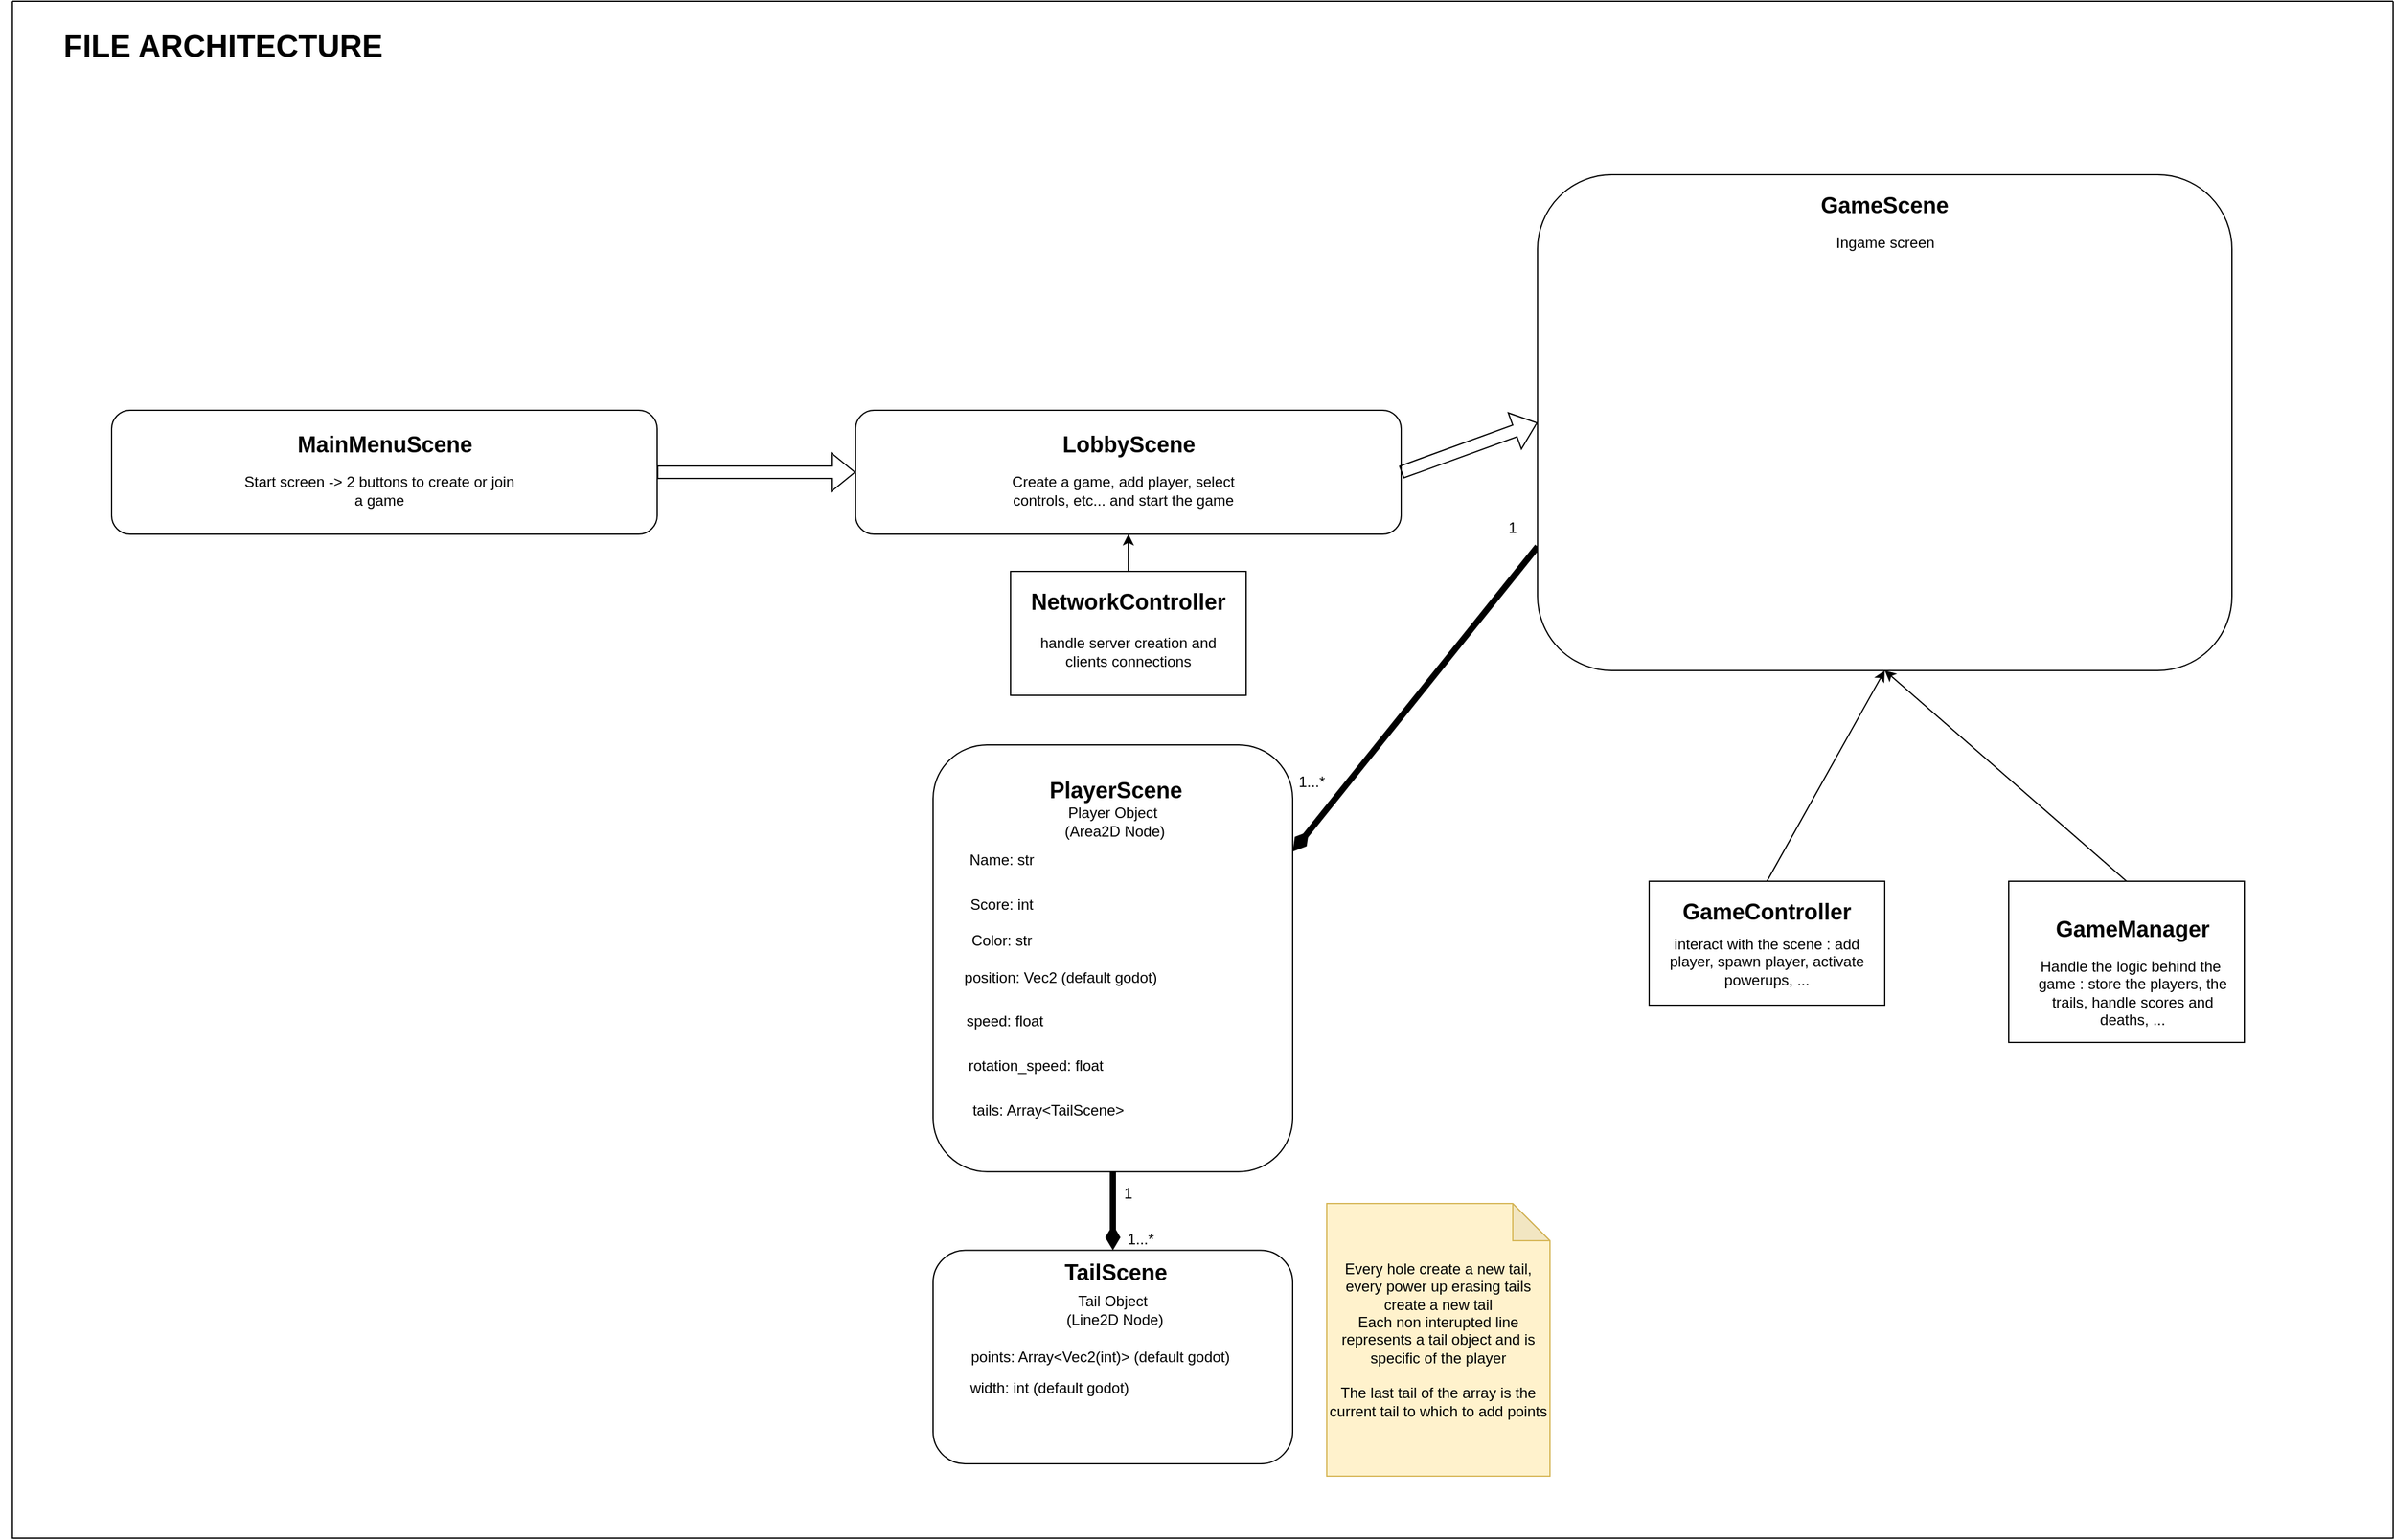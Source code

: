 <mxfile version="27.1.4">
  <diagram name="Page-1" id="W0ZjOATo9SViu1DskfWe">
    <mxGraphModel dx="3292" dy="3738" grid="1" gridSize="10" guides="1" tooltips="1" connect="1" arrows="1" fold="1" page="1" pageScale="1" pageWidth="827" pageHeight="1169" math="0" shadow="0">
      <root>
        <mxCell id="0" />
        <mxCell id="1" parent="0" />
        <mxCell id="_xd82hARN9g4SFfaPnhX-17" value="" style="group" vertex="1" connectable="0" parent="1">
          <mxGeometry x="570" y="-490" width="190" height="100" as="geometry" />
        </mxCell>
        <mxCell id="_xd82hARN9g4SFfaPnhX-26" value="" style="group" vertex="1" connectable="0" parent="_xd82hARN9g4SFfaPnhX-17">
          <mxGeometry width="190" height="100" as="geometry" />
        </mxCell>
        <mxCell id="_xd82hARN9g4SFfaPnhX-15" value="" style="rounded=0;whiteSpace=wrap;html=1;" vertex="1" parent="_xd82hARN9g4SFfaPnhX-26">
          <mxGeometry width="190" height="100" as="geometry" />
        </mxCell>
        <mxCell id="_xd82hARN9g4SFfaPnhX-16" value="&lt;div&gt;GameController&lt;/div&gt;" style="text;html=1;align=center;verticalAlign=middle;whiteSpace=wrap;rounded=0;fontStyle=1;fontSize=18;" vertex="1" parent="_xd82hARN9g4SFfaPnhX-26">
          <mxGeometry x="45" width="100" height="50" as="geometry" />
        </mxCell>
        <mxCell id="_xd82hARN9g4SFfaPnhX-27" value="&lt;div&gt;interact with the scene : add player, spawn player, activate powerups, ...&lt;/div&gt;" style="text;html=1;align=center;verticalAlign=middle;whiteSpace=wrap;rounded=0;" vertex="1" parent="_xd82hARN9g4SFfaPnhX-26">
          <mxGeometry x="10" y="50" width="170" height="30" as="geometry" />
        </mxCell>
        <mxCell id="_xd82hARN9g4SFfaPnhX-18" value="" style="group" vertex="1" connectable="0" parent="1">
          <mxGeometry x="860" y="-490" width="190" height="130" as="geometry" />
        </mxCell>
        <mxCell id="_xd82hARN9g4SFfaPnhX-19" value="" style="rounded=0;whiteSpace=wrap;html=1;" vertex="1" parent="_xd82hARN9g4SFfaPnhX-18">
          <mxGeometry width="190" height="130" as="geometry" />
        </mxCell>
        <mxCell id="_xd82hARN9g4SFfaPnhX-20" value="&lt;div&gt;GameManager&lt;/div&gt;" style="text;html=1;align=center;verticalAlign=middle;whiteSpace=wrap;rounded=0;fontStyle=1;fontSize=18;" vertex="1" parent="_xd82hARN9g4SFfaPnhX-18">
          <mxGeometry x="50" y="19.5" width="100" height="39" as="geometry" />
        </mxCell>
        <mxCell id="_xd82hARN9g4SFfaPnhX-28" value="&lt;div&gt;Handle the logic behind the&amp;nbsp;&lt;/div&gt;game : store the players, the trails, handle scores and deaths, ..." style="text;html=1;align=center;verticalAlign=middle;whiteSpace=wrap;rounded=0;" vertex="1" parent="_xd82hARN9g4SFfaPnhX-18">
          <mxGeometry x="15" y="70" width="170" height="39" as="geometry" />
        </mxCell>
        <mxCell id="_xd82hARN9g4SFfaPnhX-21" value="" style="endArrow=classic;html=1;rounded=0;entryX=0.5;entryY=1;entryDx=0;entryDy=0;exitX=0.5;exitY=0;exitDx=0;exitDy=0;" edge="1" parent="1" source="_xd82hARN9g4SFfaPnhX-15" target="_xd82hARN9g4SFfaPnhX-4">
          <mxGeometry width="50" height="50" relative="1" as="geometry">
            <mxPoint x="430" y="-360" as="sourcePoint" />
            <mxPoint x="480" y="-410" as="targetPoint" />
          </mxGeometry>
        </mxCell>
        <mxCell id="_xd82hARN9g4SFfaPnhX-23" value="" style="endArrow=classic;html=1;rounded=0;exitX=0.5;exitY=0;exitDx=0;exitDy=0;entryX=0.5;entryY=1;entryDx=0;entryDy=0;" edge="1" parent="1" source="_xd82hARN9g4SFfaPnhX-19" target="_xd82hARN9g4SFfaPnhX-4">
          <mxGeometry width="50" height="50" relative="1" as="geometry">
            <mxPoint x="430" y="-360" as="sourcePoint" />
            <mxPoint x="480" y="-410" as="targetPoint" />
          </mxGeometry>
        </mxCell>
        <mxCell id="_xd82hARN9g4SFfaPnhX-44" value="" style="group" vertex="1" connectable="0" parent="1">
          <mxGeometry x="-670" y="-870" width="440" height="100" as="geometry" />
        </mxCell>
        <mxCell id="_xd82hARN9g4SFfaPnhX-38" value="" style="rounded=1;whiteSpace=wrap;html=1;" vertex="1" parent="_xd82hARN9g4SFfaPnhX-44">
          <mxGeometry width="440" height="100" as="geometry" />
        </mxCell>
        <mxCell id="_xd82hARN9g4SFfaPnhX-58" value="" style="group" vertex="1" connectable="0" parent="_xd82hARN9g4SFfaPnhX-44">
          <mxGeometry x="102.143" y="20" width="227.857" height="60" as="geometry" />
        </mxCell>
        <mxCell id="_xd82hARN9g4SFfaPnhX-39" value="MainMenuScene" style="text;html=1;align=center;verticalAlign=middle;whiteSpace=wrap;rounded=0;fontStyle=1;fontSize=18;" vertex="1" parent="_xd82hARN9g4SFfaPnhX-58">
          <mxGeometry x="78.571" width="78.571" height="16.5" as="geometry" />
        </mxCell>
        <mxCell id="_xd82hARN9g4SFfaPnhX-42" value="Start screen -&amp;gt; 2 buttons to create or join a game" style="text;html=1;align=center;verticalAlign=middle;whiteSpace=wrap;rounded=0;" vertex="1" parent="_xd82hARN9g4SFfaPnhX-58">
          <mxGeometry y="30" width="227.857" height="30" as="geometry" />
        </mxCell>
        <mxCell id="_xd82hARN9g4SFfaPnhX-48" value="" style="group" vertex="1" connectable="0" parent="1">
          <mxGeometry x="-70" y="-870" width="440" height="100" as="geometry" />
        </mxCell>
        <mxCell id="_xd82hARN9g4SFfaPnhX-49" value="" style="rounded=1;whiteSpace=wrap;html=1;" vertex="1" parent="_xd82hARN9g4SFfaPnhX-48">
          <mxGeometry width="440" height="100" as="geometry" />
        </mxCell>
        <mxCell id="_xd82hARN9g4SFfaPnhX-50" value="LobbyScene" style="text;html=1;align=center;verticalAlign=middle;whiteSpace=wrap;rounded=0;fontStyle=1;fontSize=18;" vertex="1" parent="_xd82hARN9g4SFfaPnhX-48">
          <mxGeometry x="180.714" y="20" width="78.571" height="16.5" as="geometry" />
        </mxCell>
        <mxCell id="_xd82hARN9g4SFfaPnhX-51" value="Create a game, add player, select controls, etc... and start the game" style="text;html=1;align=center;verticalAlign=middle;whiteSpace=wrap;rounded=0;" vertex="1" parent="_xd82hARN9g4SFfaPnhX-48">
          <mxGeometry x="102.143" y="50" width="227.857" height="30" as="geometry" />
        </mxCell>
        <mxCell id="_xd82hARN9g4SFfaPnhX-53" value="" style="endArrow=classic;html=1;rounded=0;entryX=0.5;entryY=1;entryDx=0;entryDy=0;exitX=0.5;exitY=0;exitDx=0;exitDy=0;" edge="1" parent="1" source="_xd82hARN9g4SFfaPnhX-36" target="_xd82hARN9g4SFfaPnhX-49">
          <mxGeometry width="50" height="50" relative="1" as="geometry">
            <mxPoint x="100" y="-620" as="sourcePoint" />
            <mxPoint x="150" y="-670" as="targetPoint" />
          </mxGeometry>
        </mxCell>
        <mxCell id="_xd82hARN9g4SFfaPnhX-54" value="" style="shape=flexArrow;endArrow=classic;html=1;rounded=0;entryX=0;entryY=0.5;entryDx=0;entryDy=0;exitX=1;exitY=0.5;exitDx=0;exitDy=0;" edge="1" parent="1" source="_xd82hARN9g4SFfaPnhX-38" target="_xd82hARN9g4SFfaPnhX-49">
          <mxGeometry width="50" height="50" relative="1" as="geometry">
            <mxPoint x="-210" y="-640" as="sourcePoint" />
            <mxPoint x="-160" y="-690" as="targetPoint" />
          </mxGeometry>
        </mxCell>
        <mxCell id="_xd82hARN9g4SFfaPnhX-55" value="" style="shape=flexArrow;endArrow=classic;html=1;rounded=0;entryX=0;entryY=0.5;entryDx=0;entryDy=0;exitX=1;exitY=0.5;exitDx=0;exitDy=0;" edge="1" parent="1" source="_xd82hARN9g4SFfaPnhX-49" target="_xd82hARN9g4SFfaPnhX-4">
          <mxGeometry width="50" height="50" relative="1" as="geometry">
            <mxPoint x="140" y="-640" as="sourcePoint" />
            <mxPoint x="190" y="-690" as="targetPoint" />
          </mxGeometry>
        </mxCell>
        <mxCell id="_xd82hARN9g4SFfaPnhX-65" value="" style="swimlane;startSize=0;fillStyle=dashed;" vertex="1" parent="1">
          <mxGeometry x="-750" y="-1200" width="1920" height="1240" as="geometry" />
        </mxCell>
        <mxCell id="_xd82hARN9g4SFfaPnhX-62" value="&lt;b&gt;&lt;font style=&quot;font-size: 25px;&quot;&gt;FILE ARCHITECTURE&lt;/font&gt;&lt;/b&gt;" style="text;html=1;align=center;verticalAlign=middle;whiteSpace=wrap;rounded=0;" vertex="1" parent="_xd82hARN9g4SFfaPnhX-65">
          <mxGeometry x="-10" y="20" width="360" height="30" as="geometry" />
        </mxCell>
        <mxCell id="_xd82hARN9g4SFfaPnhX-10" value="" style="endArrow=none;startArrow=diamondThin;html=1;rounded=0;exitX=1;exitY=0.25;exitDx=0;exitDy=0;startFill=1;strokeWidth=5;entryX=0;entryY=0.75;entryDx=0;entryDy=0;" edge="1" parent="_xd82hARN9g4SFfaPnhX-65" source="_xd82hARN9g4SFfaPnhX-2" target="_xd82hARN9g4SFfaPnhX-4">
          <mxGeometry width="50" height="50" relative="1" as="geometry">
            <mxPoint x="960" y="700" as="sourcePoint" />
            <mxPoint x="1130" y="619" as="targetPoint" />
          </mxGeometry>
        </mxCell>
        <mxCell id="_xd82hARN9g4SFfaPnhX-96" value="" style="group" vertex="1" connectable="0" parent="_xd82hARN9g4SFfaPnhX-65">
          <mxGeometry x="1180" y="140" width="610" height="400" as="geometry" />
        </mxCell>
        <mxCell id="_xd82hARN9g4SFfaPnhX-67" value="1" style="text;html=1;align=center;verticalAlign=middle;whiteSpace=wrap;rounded=0;" vertex="1" parent="_xd82hARN9g4SFfaPnhX-96">
          <mxGeometry y="270" width="60" height="30" as="geometry" />
        </mxCell>
        <mxCell id="_xd82hARN9g4SFfaPnhX-6" value="" style="group" vertex="1" connectable="0" parent="_xd82hARN9g4SFfaPnhX-96">
          <mxGeometry x="50" width="560" height="400" as="geometry" />
        </mxCell>
        <mxCell id="_xd82hARN9g4SFfaPnhX-4" value="" style="rounded=1;whiteSpace=wrap;html=1;" vertex="1" parent="_xd82hARN9g4SFfaPnhX-6">
          <mxGeometry width="560" height="400" as="geometry" />
        </mxCell>
        <mxCell id="_xd82hARN9g4SFfaPnhX-5" value="&lt;div&gt;GameScene&lt;/div&gt;" style="text;html=1;align=center;verticalAlign=middle;whiteSpace=wrap;rounded=0;fontStyle=1;fontSize=18;" vertex="1" parent="_xd82hARN9g4SFfaPnhX-6">
          <mxGeometry x="230" y="10" width="100" height="30" as="geometry" />
        </mxCell>
        <mxCell id="_xd82hARN9g4SFfaPnhX-57" value="&lt;div&gt;Ingame screen&lt;/div&gt;" style="text;html=1;align=center;verticalAlign=middle;whiteSpace=wrap;rounded=0;" vertex="1" parent="_xd82hARN9g4SFfaPnhX-6">
          <mxGeometry x="232.5" y="40" width="95" height="30" as="geometry" />
        </mxCell>
        <mxCell id="_xd82hARN9g4SFfaPnhX-97" value="" style="endArrow=none;startArrow=diamondThin;html=1;rounded=0;exitX=0.5;exitY=0;exitDx=0;exitDy=0;startFill=1;strokeWidth=5;entryX=0.5;entryY=1;entryDx=0;entryDy=0;" edge="1" parent="_xd82hARN9g4SFfaPnhX-65" source="_xd82hARN9g4SFfaPnhX-86" target="_xd82hARN9g4SFfaPnhX-2">
          <mxGeometry width="50" height="50" relative="1" as="geometry">
            <mxPoint x="1200" y="1103" as="sourcePoint" />
            <mxPoint x="1397" y="870" as="targetPoint" />
          </mxGeometry>
        </mxCell>
        <mxCell id="_xd82hARN9g4SFfaPnhX-101" value="" style="group" vertex="1" connectable="0" parent="_xd82hARN9g4SFfaPnhX-65">
          <mxGeometry x="742.5" y="600" width="335" height="380" as="geometry" />
        </mxCell>
        <mxCell id="_xd82hARN9g4SFfaPnhX-95" value="" style="group" vertex="1" connectable="0" parent="_xd82hARN9g4SFfaPnhX-101">
          <mxGeometry width="335" height="344.375" as="geometry" />
        </mxCell>
        <mxCell id="_xd82hARN9g4SFfaPnhX-60" value="" style="group" vertex="1" connectable="0" parent="_xd82hARN9g4SFfaPnhX-95">
          <mxGeometry width="290" height="344.375" as="geometry" />
        </mxCell>
        <mxCell id="_xd82hARN9g4SFfaPnhX-2" value="" style="rounded=1;whiteSpace=wrap;html=1;" vertex="1" parent="_xd82hARN9g4SFfaPnhX-60">
          <mxGeometry width="290" height="344.375" as="geometry" />
        </mxCell>
        <mxCell id="_xd82hARN9g4SFfaPnhX-3" value="&lt;div&gt;PlayerScene&lt;/div&gt;" style="text;html=1;align=center;verticalAlign=middle;whiteSpace=wrap;rounded=0;fontStyle=1;fontSize=18;" vertex="1" parent="_xd82hARN9g4SFfaPnhX-60">
          <mxGeometry x="97.5" y="23.75" width="100" height="25.828" as="geometry" />
        </mxCell>
        <mxCell id="_xd82hARN9g4SFfaPnhX-56" value="&lt;div&gt;Player Object&lt;/div&gt;&amp;nbsp;(Area2D Node)" style="text;html=1;align=center;verticalAlign=middle;whiteSpace=wrap;rounded=0;" vertex="1" parent="_xd82hARN9g4SFfaPnhX-60">
          <mxGeometry x="97.5" y="49.578" width="95" height="25.828" as="geometry" />
        </mxCell>
        <mxCell id="_xd82hARN9g4SFfaPnhX-70" value="Name: str" style="text;html=1;align=center;verticalAlign=middle;whiteSpace=wrap;rounded=0;" vertex="1" parent="_xd82hARN9g4SFfaPnhX-60">
          <mxGeometry x="25" y="75.405" width="60" height="35.625" as="geometry" />
        </mxCell>
        <mxCell id="_xd82hARN9g4SFfaPnhX-71" value="Score: int" style="text;html=1;align=center;verticalAlign=middle;whiteSpace=wrap;rounded=0;" vertex="1" parent="_xd82hARN9g4SFfaPnhX-60">
          <mxGeometry x="25" y="111.03" width="60" height="35.625" as="geometry" />
        </mxCell>
        <mxCell id="_xd82hARN9g4SFfaPnhX-72" value="position: Vec2 (default godot)" style="text;html=1;align=center;verticalAlign=middle;whiteSpace=wrap;rounded=0;" vertex="1" parent="_xd82hARN9g4SFfaPnhX-60">
          <mxGeometry y="170.005" width="205" height="35.625" as="geometry" />
        </mxCell>
        <mxCell id="_xd82hARN9g4SFfaPnhX-73" value="speed: float" style="text;html=1;align=center;verticalAlign=middle;whiteSpace=wrap;rounded=0;" vertex="1" parent="_xd82hARN9g4SFfaPnhX-60">
          <mxGeometry x="20" y="205.63" width="75" height="35.625" as="geometry" />
        </mxCell>
        <mxCell id="_xd82hARN9g4SFfaPnhX-74" value="rotation_speed: float" style="text;html=1;align=center;verticalAlign=middle;whiteSpace=wrap;rounded=0;" vertex="1" parent="_xd82hARN9g4SFfaPnhX-60">
          <mxGeometry x="20" y="241.255" width="125" height="35.625" as="geometry" />
        </mxCell>
        <mxCell id="_xd82hARN9g4SFfaPnhX-84" value="tails: Array&amp;lt;TailScene&amp;gt;" style="text;html=1;align=center;verticalAlign=middle;whiteSpace=wrap;rounded=0;" vertex="1" parent="_xd82hARN9g4SFfaPnhX-60">
          <mxGeometry x="20" y="276.88" width="145" height="35.625" as="geometry" />
        </mxCell>
        <mxCell id="_xd82hARN9g4SFfaPnhX-103" value="Color: str" style="text;html=1;align=center;verticalAlign=middle;whiteSpace=wrap;rounded=0;" vertex="1" parent="_xd82hARN9g4SFfaPnhX-60">
          <mxGeometry x="25" y="140" width="60" height="35.625" as="geometry" />
        </mxCell>
        <mxCell id="_xd82hARN9g4SFfaPnhX-66" value="1...*" style="text;html=1;align=center;verticalAlign=middle;whiteSpace=wrap;rounded=0;" vertex="1" parent="_xd82hARN9g4SFfaPnhX-95">
          <mxGeometry x="275" y="11.875" width="60" height="35.625" as="geometry" />
        </mxCell>
        <mxCell id="_xd82hARN9g4SFfaPnhX-99" value="1" style="text;html=1;align=center;verticalAlign=middle;whiteSpace=wrap;rounded=0;" vertex="1" parent="_xd82hARN9g4SFfaPnhX-101">
          <mxGeometry x="127.5" y="344.375" width="60" height="35.625" as="geometry" />
        </mxCell>
        <mxCell id="_xd82hARN9g4SFfaPnhX-102" value="" style="group" vertex="1" connectable="0" parent="_xd82hARN9g4SFfaPnhX-65">
          <mxGeometry x="742.5" y="990" width="290" height="190" as="geometry" />
        </mxCell>
        <mxCell id="_xd82hARN9g4SFfaPnhX-85" value="" style="group" vertex="1" connectable="0" parent="_xd82hARN9g4SFfaPnhX-102">
          <mxGeometry y="17.812" width="290" height="172.188" as="geometry" />
        </mxCell>
        <mxCell id="_xd82hARN9g4SFfaPnhX-86" value="" style="rounded=1;whiteSpace=wrap;html=1;" vertex="1" parent="_xd82hARN9g4SFfaPnhX-85">
          <mxGeometry width="290" height="172.188" as="geometry" />
        </mxCell>
        <mxCell id="_xd82hARN9g4SFfaPnhX-87" value="&lt;div&gt;TailScene&lt;/div&gt;" style="text;html=1;align=center;verticalAlign=middle;whiteSpace=wrap;rounded=0;fontStyle=1;fontSize=18;" vertex="1" parent="_xd82hARN9g4SFfaPnhX-85">
          <mxGeometry x="97.5" y="11.875" width="100" height="12.914" as="geometry" />
        </mxCell>
        <mxCell id="_xd82hARN9g4SFfaPnhX-88" value="&lt;div&gt;Tail Object&lt;/div&gt;&amp;nbsp;(Line2D Node)" style="text;html=1;align=center;verticalAlign=middle;whiteSpace=wrap;rounded=0;" vertex="1" parent="_xd82hARN9g4SFfaPnhX-85">
          <mxGeometry x="97.5" y="42.189" width="95" height="12.914" as="geometry" />
        </mxCell>
        <mxCell id="_xd82hARN9g4SFfaPnhX-89" value="&lt;div&gt;points: Array&amp;lt;Vec2(int)&amp;gt; (default godot)&lt;/div&gt;" style="text;html=1;align=center;verticalAlign=middle;whiteSpace=wrap;rounded=0;" vertex="1" parent="_xd82hARN9g4SFfaPnhX-85">
          <mxGeometry x="17.5" y="77.19" width="235" height="17.812" as="geometry" />
        </mxCell>
        <mxCell id="_xd82hARN9g4SFfaPnhX-104" value="&lt;div&gt;width: int (default godot)&lt;/div&gt;" style="text;html=1;align=center;verticalAlign=middle;whiteSpace=wrap;rounded=0;" vertex="1" parent="_xd82hARN9g4SFfaPnhX-85">
          <mxGeometry x="17.5" y="102.192" width="152.5" height="17.812" as="geometry" />
        </mxCell>
        <mxCell id="_xd82hARN9g4SFfaPnhX-98" value="1...*" style="text;html=1;align=center;verticalAlign=middle;whiteSpace=wrap;rounded=0;" vertex="1" parent="_xd82hARN9g4SFfaPnhX-102">
          <mxGeometry x="137.5" width="60" height="17.812" as="geometry" />
        </mxCell>
        <mxCell id="_xd82hARN9g4SFfaPnhX-106" value="Every hole create a new tail, every power up erasing tails create a new tail&lt;br&gt;Each non interupted line represents a tail object and is specific of the player&lt;br&gt;&lt;br&gt;The last tail of the array is the current tail to which to add points" style="shape=note;whiteSpace=wrap;html=1;backgroundOutline=1;darkOpacity=0.05;fillColor=#fff2cc;strokeColor=#d6b656;" vertex="1" parent="_xd82hARN9g4SFfaPnhX-65">
          <mxGeometry x="1060" y="970" width="180" height="220" as="geometry" />
        </mxCell>
        <mxCell id="_xd82hARN9g4SFfaPnhX-47" value="" style="group" vertex="1" connectable="0" parent="_xd82hARN9g4SFfaPnhX-65">
          <mxGeometry x="805" y="460" width="190" height="100" as="geometry" />
        </mxCell>
        <mxCell id="_xd82hARN9g4SFfaPnhX-35" value="" style="rounded=0;whiteSpace=wrap;html=1;" vertex="1" parent="_xd82hARN9g4SFfaPnhX-47">
          <mxGeometry width="190" height="100" as="geometry" />
        </mxCell>
        <mxCell id="_xd82hARN9g4SFfaPnhX-36" value="&lt;div&gt;NetworkController&lt;/div&gt;" style="text;html=1;align=center;verticalAlign=middle;whiteSpace=wrap;rounded=0;fontStyle=1;fontSize=18;" vertex="1" parent="_xd82hARN9g4SFfaPnhX-47">
          <mxGeometry x="45" width="100" height="50" as="geometry" />
        </mxCell>
        <mxCell id="_xd82hARN9g4SFfaPnhX-46" value="handle server creation and clients connections" style="text;html=1;align=center;verticalAlign=middle;whiteSpace=wrap;rounded=0;" vertex="1" parent="_xd82hARN9g4SFfaPnhX-47">
          <mxGeometry x="15" y="50" width="160" height="30" as="geometry" />
        </mxCell>
      </root>
    </mxGraphModel>
  </diagram>
</mxfile>
